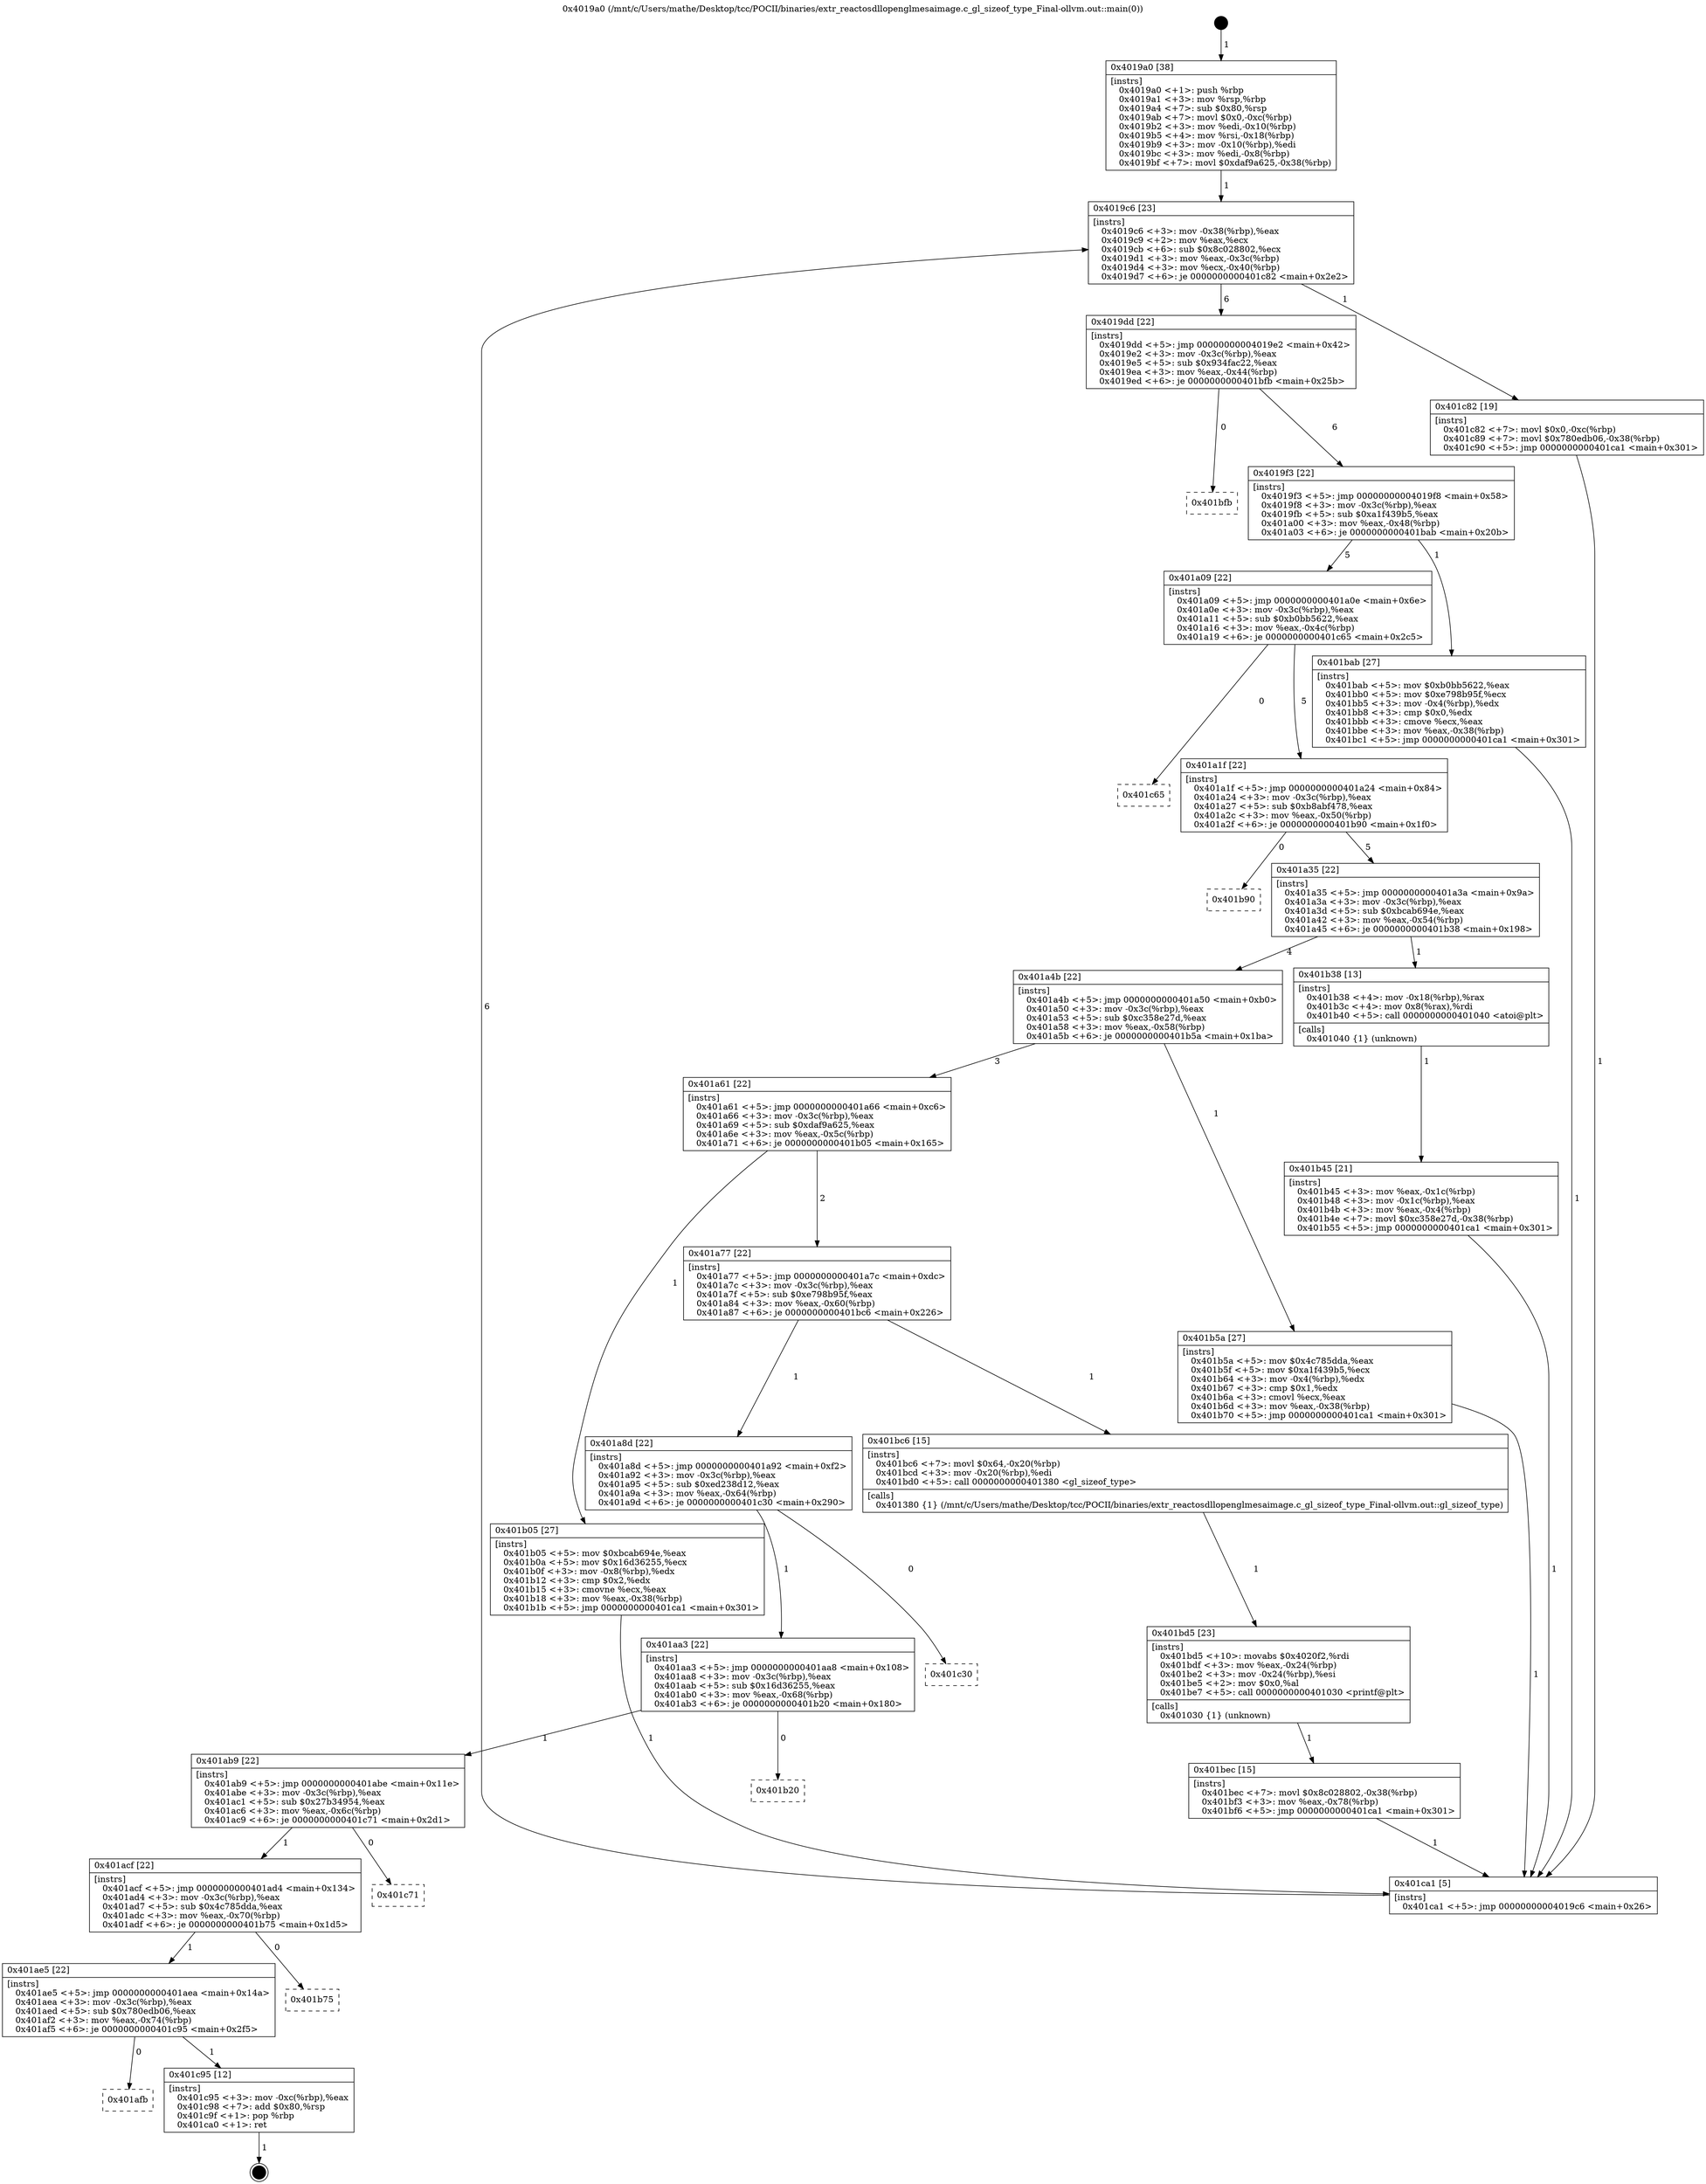 digraph "0x4019a0" {
  label = "0x4019a0 (/mnt/c/Users/mathe/Desktop/tcc/POCII/binaries/extr_reactosdllopenglmesaimage.c_gl_sizeof_type_Final-ollvm.out::main(0))"
  labelloc = "t"
  node[shape=record]

  Entry [label="",width=0.3,height=0.3,shape=circle,fillcolor=black,style=filled]
  "0x4019c6" [label="{
     0x4019c6 [23]\l
     | [instrs]\l
     &nbsp;&nbsp;0x4019c6 \<+3\>: mov -0x38(%rbp),%eax\l
     &nbsp;&nbsp;0x4019c9 \<+2\>: mov %eax,%ecx\l
     &nbsp;&nbsp;0x4019cb \<+6\>: sub $0x8c028802,%ecx\l
     &nbsp;&nbsp;0x4019d1 \<+3\>: mov %eax,-0x3c(%rbp)\l
     &nbsp;&nbsp;0x4019d4 \<+3\>: mov %ecx,-0x40(%rbp)\l
     &nbsp;&nbsp;0x4019d7 \<+6\>: je 0000000000401c82 \<main+0x2e2\>\l
  }"]
  "0x401c82" [label="{
     0x401c82 [19]\l
     | [instrs]\l
     &nbsp;&nbsp;0x401c82 \<+7\>: movl $0x0,-0xc(%rbp)\l
     &nbsp;&nbsp;0x401c89 \<+7\>: movl $0x780edb06,-0x38(%rbp)\l
     &nbsp;&nbsp;0x401c90 \<+5\>: jmp 0000000000401ca1 \<main+0x301\>\l
  }"]
  "0x4019dd" [label="{
     0x4019dd [22]\l
     | [instrs]\l
     &nbsp;&nbsp;0x4019dd \<+5\>: jmp 00000000004019e2 \<main+0x42\>\l
     &nbsp;&nbsp;0x4019e2 \<+3\>: mov -0x3c(%rbp),%eax\l
     &nbsp;&nbsp;0x4019e5 \<+5\>: sub $0x934fac22,%eax\l
     &nbsp;&nbsp;0x4019ea \<+3\>: mov %eax,-0x44(%rbp)\l
     &nbsp;&nbsp;0x4019ed \<+6\>: je 0000000000401bfb \<main+0x25b\>\l
  }"]
  Exit [label="",width=0.3,height=0.3,shape=circle,fillcolor=black,style=filled,peripheries=2]
  "0x401bfb" [label="{
     0x401bfb\l
  }", style=dashed]
  "0x4019f3" [label="{
     0x4019f3 [22]\l
     | [instrs]\l
     &nbsp;&nbsp;0x4019f3 \<+5\>: jmp 00000000004019f8 \<main+0x58\>\l
     &nbsp;&nbsp;0x4019f8 \<+3\>: mov -0x3c(%rbp),%eax\l
     &nbsp;&nbsp;0x4019fb \<+5\>: sub $0xa1f439b5,%eax\l
     &nbsp;&nbsp;0x401a00 \<+3\>: mov %eax,-0x48(%rbp)\l
     &nbsp;&nbsp;0x401a03 \<+6\>: je 0000000000401bab \<main+0x20b\>\l
  }"]
  "0x401afb" [label="{
     0x401afb\l
  }", style=dashed]
  "0x401bab" [label="{
     0x401bab [27]\l
     | [instrs]\l
     &nbsp;&nbsp;0x401bab \<+5\>: mov $0xb0bb5622,%eax\l
     &nbsp;&nbsp;0x401bb0 \<+5\>: mov $0xe798b95f,%ecx\l
     &nbsp;&nbsp;0x401bb5 \<+3\>: mov -0x4(%rbp),%edx\l
     &nbsp;&nbsp;0x401bb8 \<+3\>: cmp $0x0,%edx\l
     &nbsp;&nbsp;0x401bbb \<+3\>: cmove %ecx,%eax\l
     &nbsp;&nbsp;0x401bbe \<+3\>: mov %eax,-0x38(%rbp)\l
     &nbsp;&nbsp;0x401bc1 \<+5\>: jmp 0000000000401ca1 \<main+0x301\>\l
  }"]
  "0x401a09" [label="{
     0x401a09 [22]\l
     | [instrs]\l
     &nbsp;&nbsp;0x401a09 \<+5\>: jmp 0000000000401a0e \<main+0x6e\>\l
     &nbsp;&nbsp;0x401a0e \<+3\>: mov -0x3c(%rbp),%eax\l
     &nbsp;&nbsp;0x401a11 \<+5\>: sub $0xb0bb5622,%eax\l
     &nbsp;&nbsp;0x401a16 \<+3\>: mov %eax,-0x4c(%rbp)\l
     &nbsp;&nbsp;0x401a19 \<+6\>: je 0000000000401c65 \<main+0x2c5\>\l
  }"]
  "0x401c95" [label="{
     0x401c95 [12]\l
     | [instrs]\l
     &nbsp;&nbsp;0x401c95 \<+3\>: mov -0xc(%rbp),%eax\l
     &nbsp;&nbsp;0x401c98 \<+7\>: add $0x80,%rsp\l
     &nbsp;&nbsp;0x401c9f \<+1\>: pop %rbp\l
     &nbsp;&nbsp;0x401ca0 \<+1\>: ret\l
  }"]
  "0x401c65" [label="{
     0x401c65\l
  }", style=dashed]
  "0x401a1f" [label="{
     0x401a1f [22]\l
     | [instrs]\l
     &nbsp;&nbsp;0x401a1f \<+5\>: jmp 0000000000401a24 \<main+0x84\>\l
     &nbsp;&nbsp;0x401a24 \<+3\>: mov -0x3c(%rbp),%eax\l
     &nbsp;&nbsp;0x401a27 \<+5\>: sub $0xb8abf478,%eax\l
     &nbsp;&nbsp;0x401a2c \<+3\>: mov %eax,-0x50(%rbp)\l
     &nbsp;&nbsp;0x401a2f \<+6\>: je 0000000000401b90 \<main+0x1f0\>\l
  }"]
  "0x401ae5" [label="{
     0x401ae5 [22]\l
     | [instrs]\l
     &nbsp;&nbsp;0x401ae5 \<+5\>: jmp 0000000000401aea \<main+0x14a\>\l
     &nbsp;&nbsp;0x401aea \<+3\>: mov -0x3c(%rbp),%eax\l
     &nbsp;&nbsp;0x401aed \<+5\>: sub $0x780edb06,%eax\l
     &nbsp;&nbsp;0x401af2 \<+3\>: mov %eax,-0x74(%rbp)\l
     &nbsp;&nbsp;0x401af5 \<+6\>: je 0000000000401c95 \<main+0x2f5\>\l
  }"]
  "0x401b90" [label="{
     0x401b90\l
  }", style=dashed]
  "0x401a35" [label="{
     0x401a35 [22]\l
     | [instrs]\l
     &nbsp;&nbsp;0x401a35 \<+5\>: jmp 0000000000401a3a \<main+0x9a\>\l
     &nbsp;&nbsp;0x401a3a \<+3\>: mov -0x3c(%rbp),%eax\l
     &nbsp;&nbsp;0x401a3d \<+5\>: sub $0xbcab694e,%eax\l
     &nbsp;&nbsp;0x401a42 \<+3\>: mov %eax,-0x54(%rbp)\l
     &nbsp;&nbsp;0x401a45 \<+6\>: je 0000000000401b38 \<main+0x198\>\l
  }"]
  "0x401b75" [label="{
     0x401b75\l
  }", style=dashed]
  "0x401b38" [label="{
     0x401b38 [13]\l
     | [instrs]\l
     &nbsp;&nbsp;0x401b38 \<+4\>: mov -0x18(%rbp),%rax\l
     &nbsp;&nbsp;0x401b3c \<+4\>: mov 0x8(%rax),%rdi\l
     &nbsp;&nbsp;0x401b40 \<+5\>: call 0000000000401040 \<atoi@plt\>\l
     | [calls]\l
     &nbsp;&nbsp;0x401040 \{1\} (unknown)\l
  }"]
  "0x401a4b" [label="{
     0x401a4b [22]\l
     | [instrs]\l
     &nbsp;&nbsp;0x401a4b \<+5\>: jmp 0000000000401a50 \<main+0xb0\>\l
     &nbsp;&nbsp;0x401a50 \<+3\>: mov -0x3c(%rbp),%eax\l
     &nbsp;&nbsp;0x401a53 \<+5\>: sub $0xc358e27d,%eax\l
     &nbsp;&nbsp;0x401a58 \<+3\>: mov %eax,-0x58(%rbp)\l
     &nbsp;&nbsp;0x401a5b \<+6\>: je 0000000000401b5a \<main+0x1ba\>\l
  }"]
  "0x401acf" [label="{
     0x401acf [22]\l
     | [instrs]\l
     &nbsp;&nbsp;0x401acf \<+5\>: jmp 0000000000401ad4 \<main+0x134\>\l
     &nbsp;&nbsp;0x401ad4 \<+3\>: mov -0x3c(%rbp),%eax\l
     &nbsp;&nbsp;0x401ad7 \<+5\>: sub $0x4c785dda,%eax\l
     &nbsp;&nbsp;0x401adc \<+3\>: mov %eax,-0x70(%rbp)\l
     &nbsp;&nbsp;0x401adf \<+6\>: je 0000000000401b75 \<main+0x1d5\>\l
  }"]
  "0x401b5a" [label="{
     0x401b5a [27]\l
     | [instrs]\l
     &nbsp;&nbsp;0x401b5a \<+5\>: mov $0x4c785dda,%eax\l
     &nbsp;&nbsp;0x401b5f \<+5\>: mov $0xa1f439b5,%ecx\l
     &nbsp;&nbsp;0x401b64 \<+3\>: mov -0x4(%rbp),%edx\l
     &nbsp;&nbsp;0x401b67 \<+3\>: cmp $0x1,%edx\l
     &nbsp;&nbsp;0x401b6a \<+3\>: cmovl %ecx,%eax\l
     &nbsp;&nbsp;0x401b6d \<+3\>: mov %eax,-0x38(%rbp)\l
     &nbsp;&nbsp;0x401b70 \<+5\>: jmp 0000000000401ca1 \<main+0x301\>\l
  }"]
  "0x401a61" [label="{
     0x401a61 [22]\l
     | [instrs]\l
     &nbsp;&nbsp;0x401a61 \<+5\>: jmp 0000000000401a66 \<main+0xc6\>\l
     &nbsp;&nbsp;0x401a66 \<+3\>: mov -0x3c(%rbp),%eax\l
     &nbsp;&nbsp;0x401a69 \<+5\>: sub $0xdaf9a625,%eax\l
     &nbsp;&nbsp;0x401a6e \<+3\>: mov %eax,-0x5c(%rbp)\l
     &nbsp;&nbsp;0x401a71 \<+6\>: je 0000000000401b05 \<main+0x165\>\l
  }"]
  "0x401c71" [label="{
     0x401c71\l
  }", style=dashed]
  "0x401b05" [label="{
     0x401b05 [27]\l
     | [instrs]\l
     &nbsp;&nbsp;0x401b05 \<+5\>: mov $0xbcab694e,%eax\l
     &nbsp;&nbsp;0x401b0a \<+5\>: mov $0x16d36255,%ecx\l
     &nbsp;&nbsp;0x401b0f \<+3\>: mov -0x8(%rbp),%edx\l
     &nbsp;&nbsp;0x401b12 \<+3\>: cmp $0x2,%edx\l
     &nbsp;&nbsp;0x401b15 \<+3\>: cmovne %ecx,%eax\l
     &nbsp;&nbsp;0x401b18 \<+3\>: mov %eax,-0x38(%rbp)\l
     &nbsp;&nbsp;0x401b1b \<+5\>: jmp 0000000000401ca1 \<main+0x301\>\l
  }"]
  "0x401a77" [label="{
     0x401a77 [22]\l
     | [instrs]\l
     &nbsp;&nbsp;0x401a77 \<+5\>: jmp 0000000000401a7c \<main+0xdc\>\l
     &nbsp;&nbsp;0x401a7c \<+3\>: mov -0x3c(%rbp),%eax\l
     &nbsp;&nbsp;0x401a7f \<+5\>: sub $0xe798b95f,%eax\l
     &nbsp;&nbsp;0x401a84 \<+3\>: mov %eax,-0x60(%rbp)\l
     &nbsp;&nbsp;0x401a87 \<+6\>: je 0000000000401bc6 \<main+0x226\>\l
  }"]
  "0x401ca1" [label="{
     0x401ca1 [5]\l
     | [instrs]\l
     &nbsp;&nbsp;0x401ca1 \<+5\>: jmp 00000000004019c6 \<main+0x26\>\l
  }"]
  "0x4019a0" [label="{
     0x4019a0 [38]\l
     | [instrs]\l
     &nbsp;&nbsp;0x4019a0 \<+1\>: push %rbp\l
     &nbsp;&nbsp;0x4019a1 \<+3\>: mov %rsp,%rbp\l
     &nbsp;&nbsp;0x4019a4 \<+7\>: sub $0x80,%rsp\l
     &nbsp;&nbsp;0x4019ab \<+7\>: movl $0x0,-0xc(%rbp)\l
     &nbsp;&nbsp;0x4019b2 \<+3\>: mov %edi,-0x10(%rbp)\l
     &nbsp;&nbsp;0x4019b5 \<+4\>: mov %rsi,-0x18(%rbp)\l
     &nbsp;&nbsp;0x4019b9 \<+3\>: mov -0x10(%rbp),%edi\l
     &nbsp;&nbsp;0x4019bc \<+3\>: mov %edi,-0x8(%rbp)\l
     &nbsp;&nbsp;0x4019bf \<+7\>: movl $0xdaf9a625,-0x38(%rbp)\l
  }"]
  "0x401b45" [label="{
     0x401b45 [21]\l
     | [instrs]\l
     &nbsp;&nbsp;0x401b45 \<+3\>: mov %eax,-0x1c(%rbp)\l
     &nbsp;&nbsp;0x401b48 \<+3\>: mov -0x1c(%rbp),%eax\l
     &nbsp;&nbsp;0x401b4b \<+3\>: mov %eax,-0x4(%rbp)\l
     &nbsp;&nbsp;0x401b4e \<+7\>: movl $0xc358e27d,-0x38(%rbp)\l
     &nbsp;&nbsp;0x401b55 \<+5\>: jmp 0000000000401ca1 \<main+0x301\>\l
  }"]
  "0x401ab9" [label="{
     0x401ab9 [22]\l
     | [instrs]\l
     &nbsp;&nbsp;0x401ab9 \<+5\>: jmp 0000000000401abe \<main+0x11e\>\l
     &nbsp;&nbsp;0x401abe \<+3\>: mov -0x3c(%rbp),%eax\l
     &nbsp;&nbsp;0x401ac1 \<+5\>: sub $0x27b34954,%eax\l
     &nbsp;&nbsp;0x401ac6 \<+3\>: mov %eax,-0x6c(%rbp)\l
     &nbsp;&nbsp;0x401ac9 \<+6\>: je 0000000000401c71 \<main+0x2d1\>\l
  }"]
  "0x401bc6" [label="{
     0x401bc6 [15]\l
     | [instrs]\l
     &nbsp;&nbsp;0x401bc6 \<+7\>: movl $0x64,-0x20(%rbp)\l
     &nbsp;&nbsp;0x401bcd \<+3\>: mov -0x20(%rbp),%edi\l
     &nbsp;&nbsp;0x401bd0 \<+5\>: call 0000000000401380 \<gl_sizeof_type\>\l
     | [calls]\l
     &nbsp;&nbsp;0x401380 \{1\} (/mnt/c/Users/mathe/Desktop/tcc/POCII/binaries/extr_reactosdllopenglmesaimage.c_gl_sizeof_type_Final-ollvm.out::gl_sizeof_type)\l
  }"]
  "0x401a8d" [label="{
     0x401a8d [22]\l
     | [instrs]\l
     &nbsp;&nbsp;0x401a8d \<+5\>: jmp 0000000000401a92 \<main+0xf2\>\l
     &nbsp;&nbsp;0x401a92 \<+3\>: mov -0x3c(%rbp),%eax\l
     &nbsp;&nbsp;0x401a95 \<+5\>: sub $0xed238d12,%eax\l
     &nbsp;&nbsp;0x401a9a \<+3\>: mov %eax,-0x64(%rbp)\l
     &nbsp;&nbsp;0x401a9d \<+6\>: je 0000000000401c30 \<main+0x290\>\l
  }"]
  "0x401bd5" [label="{
     0x401bd5 [23]\l
     | [instrs]\l
     &nbsp;&nbsp;0x401bd5 \<+10\>: movabs $0x4020f2,%rdi\l
     &nbsp;&nbsp;0x401bdf \<+3\>: mov %eax,-0x24(%rbp)\l
     &nbsp;&nbsp;0x401be2 \<+3\>: mov -0x24(%rbp),%esi\l
     &nbsp;&nbsp;0x401be5 \<+2\>: mov $0x0,%al\l
     &nbsp;&nbsp;0x401be7 \<+5\>: call 0000000000401030 \<printf@plt\>\l
     | [calls]\l
     &nbsp;&nbsp;0x401030 \{1\} (unknown)\l
  }"]
  "0x401bec" [label="{
     0x401bec [15]\l
     | [instrs]\l
     &nbsp;&nbsp;0x401bec \<+7\>: movl $0x8c028802,-0x38(%rbp)\l
     &nbsp;&nbsp;0x401bf3 \<+3\>: mov %eax,-0x78(%rbp)\l
     &nbsp;&nbsp;0x401bf6 \<+5\>: jmp 0000000000401ca1 \<main+0x301\>\l
  }"]
  "0x401b20" [label="{
     0x401b20\l
  }", style=dashed]
  "0x401c30" [label="{
     0x401c30\l
  }", style=dashed]
  "0x401aa3" [label="{
     0x401aa3 [22]\l
     | [instrs]\l
     &nbsp;&nbsp;0x401aa3 \<+5\>: jmp 0000000000401aa8 \<main+0x108\>\l
     &nbsp;&nbsp;0x401aa8 \<+3\>: mov -0x3c(%rbp),%eax\l
     &nbsp;&nbsp;0x401aab \<+5\>: sub $0x16d36255,%eax\l
     &nbsp;&nbsp;0x401ab0 \<+3\>: mov %eax,-0x68(%rbp)\l
     &nbsp;&nbsp;0x401ab3 \<+6\>: je 0000000000401b20 \<main+0x180\>\l
  }"]
  Entry -> "0x4019a0" [label=" 1"]
  "0x4019c6" -> "0x401c82" [label=" 1"]
  "0x4019c6" -> "0x4019dd" [label=" 6"]
  "0x401c95" -> Exit [label=" 1"]
  "0x4019dd" -> "0x401bfb" [label=" 0"]
  "0x4019dd" -> "0x4019f3" [label=" 6"]
  "0x401ae5" -> "0x401afb" [label=" 0"]
  "0x4019f3" -> "0x401bab" [label=" 1"]
  "0x4019f3" -> "0x401a09" [label=" 5"]
  "0x401ae5" -> "0x401c95" [label=" 1"]
  "0x401a09" -> "0x401c65" [label=" 0"]
  "0x401a09" -> "0x401a1f" [label=" 5"]
  "0x401acf" -> "0x401ae5" [label=" 1"]
  "0x401a1f" -> "0x401b90" [label=" 0"]
  "0x401a1f" -> "0x401a35" [label=" 5"]
  "0x401acf" -> "0x401b75" [label=" 0"]
  "0x401a35" -> "0x401b38" [label=" 1"]
  "0x401a35" -> "0x401a4b" [label=" 4"]
  "0x401ab9" -> "0x401acf" [label=" 1"]
  "0x401a4b" -> "0x401b5a" [label=" 1"]
  "0x401a4b" -> "0x401a61" [label=" 3"]
  "0x401ab9" -> "0x401c71" [label=" 0"]
  "0x401a61" -> "0x401b05" [label=" 1"]
  "0x401a61" -> "0x401a77" [label=" 2"]
  "0x401b05" -> "0x401ca1" [label=" 1"]
  "0x4019a0" -> "0x4019c6" [label=" 1"]
  "0x401ca1" -> "0x4019c6" [label=" 6"]
  "0x401b38" -> "0x401b45" [label=" 1"]
  "0x401b45" -> "0x401ca1" [label=" 1"]
  "0x401b5a" -> "0x401ca1" [label=" 1"]
  "0x401bab" -> "0x401ca1" [label=" 1"]
  "0x401aa3" -> "0x401ab9" [label=" 1"]
  "0x401a77" -> "0x401bc6" [label=" 1"]
  "0x401a77" -> "0x401a8d" [label=" 1"]
  "0x401bc6" -> "0x401bd5" [label=" 1"]
  "0x401bd5" -> "0x401bec" [label=" 1"]
  "0x401bec" -> "0x401ca1" [label=" 1"]
  "0x401c82" -> "0x401ca1" [label=" 1"]
  "0x401aa3" -> "0x401b20" [label=" 0"]
  "0x401a8d" -> "0x401c30" [label=" 0"]
  "0x401a8d" -> "0x401aa3" [label=" 1"]
}
